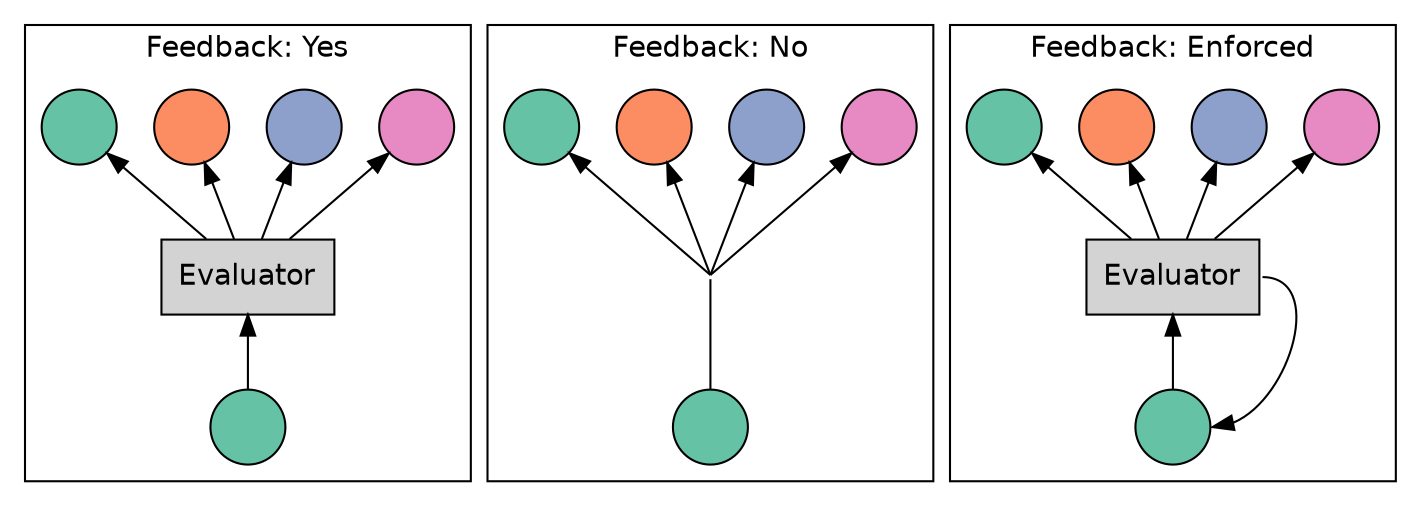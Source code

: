 digraph {
  rankdir = BT;
  node[label="", shape=circle, fontname=helvetica; style=filled];
  edge[fontname=helvetica];
  
  fontname=helvetica;
  labelloc="b";
  
  // Colors are people
  y1, n1, e1, ya, na, ea[fillcolor="#66C2A5"];
  yb, nb, eb[fillcolor="#FC8D62"];
  yc, nc, ec[fillcolor="#8DA0CB"];
  yd, nd, ed[fillcolor="#E78AC3"];
  
  // Shapes
  yfeedback, efeedback[shape=rect, label="Evaluator"];
  nfeedback[style=none, shape=none, width=0]
  
  subgraph cluster0 {
    label="Feedback: Yes";
    y1 -> yfeedback -> {ya, yb, yc, yd};
  }
  
  subgraph cluster1 {
    label="Feedback: No";
    n1 -> nfeedback[arrowhead=none, headclip=false];
    nfeedback -> {na, nb, nc, nd}[tailclip=false];
  }
  
  subgraph cluster2 {
    label="Feedback: Enforced";
    e1 -> efeedback;
    efeedback -> e1[tailport=e, headport=e, weight=0];
    efeedback -> {ea, eb, ec, ed};
  }

}